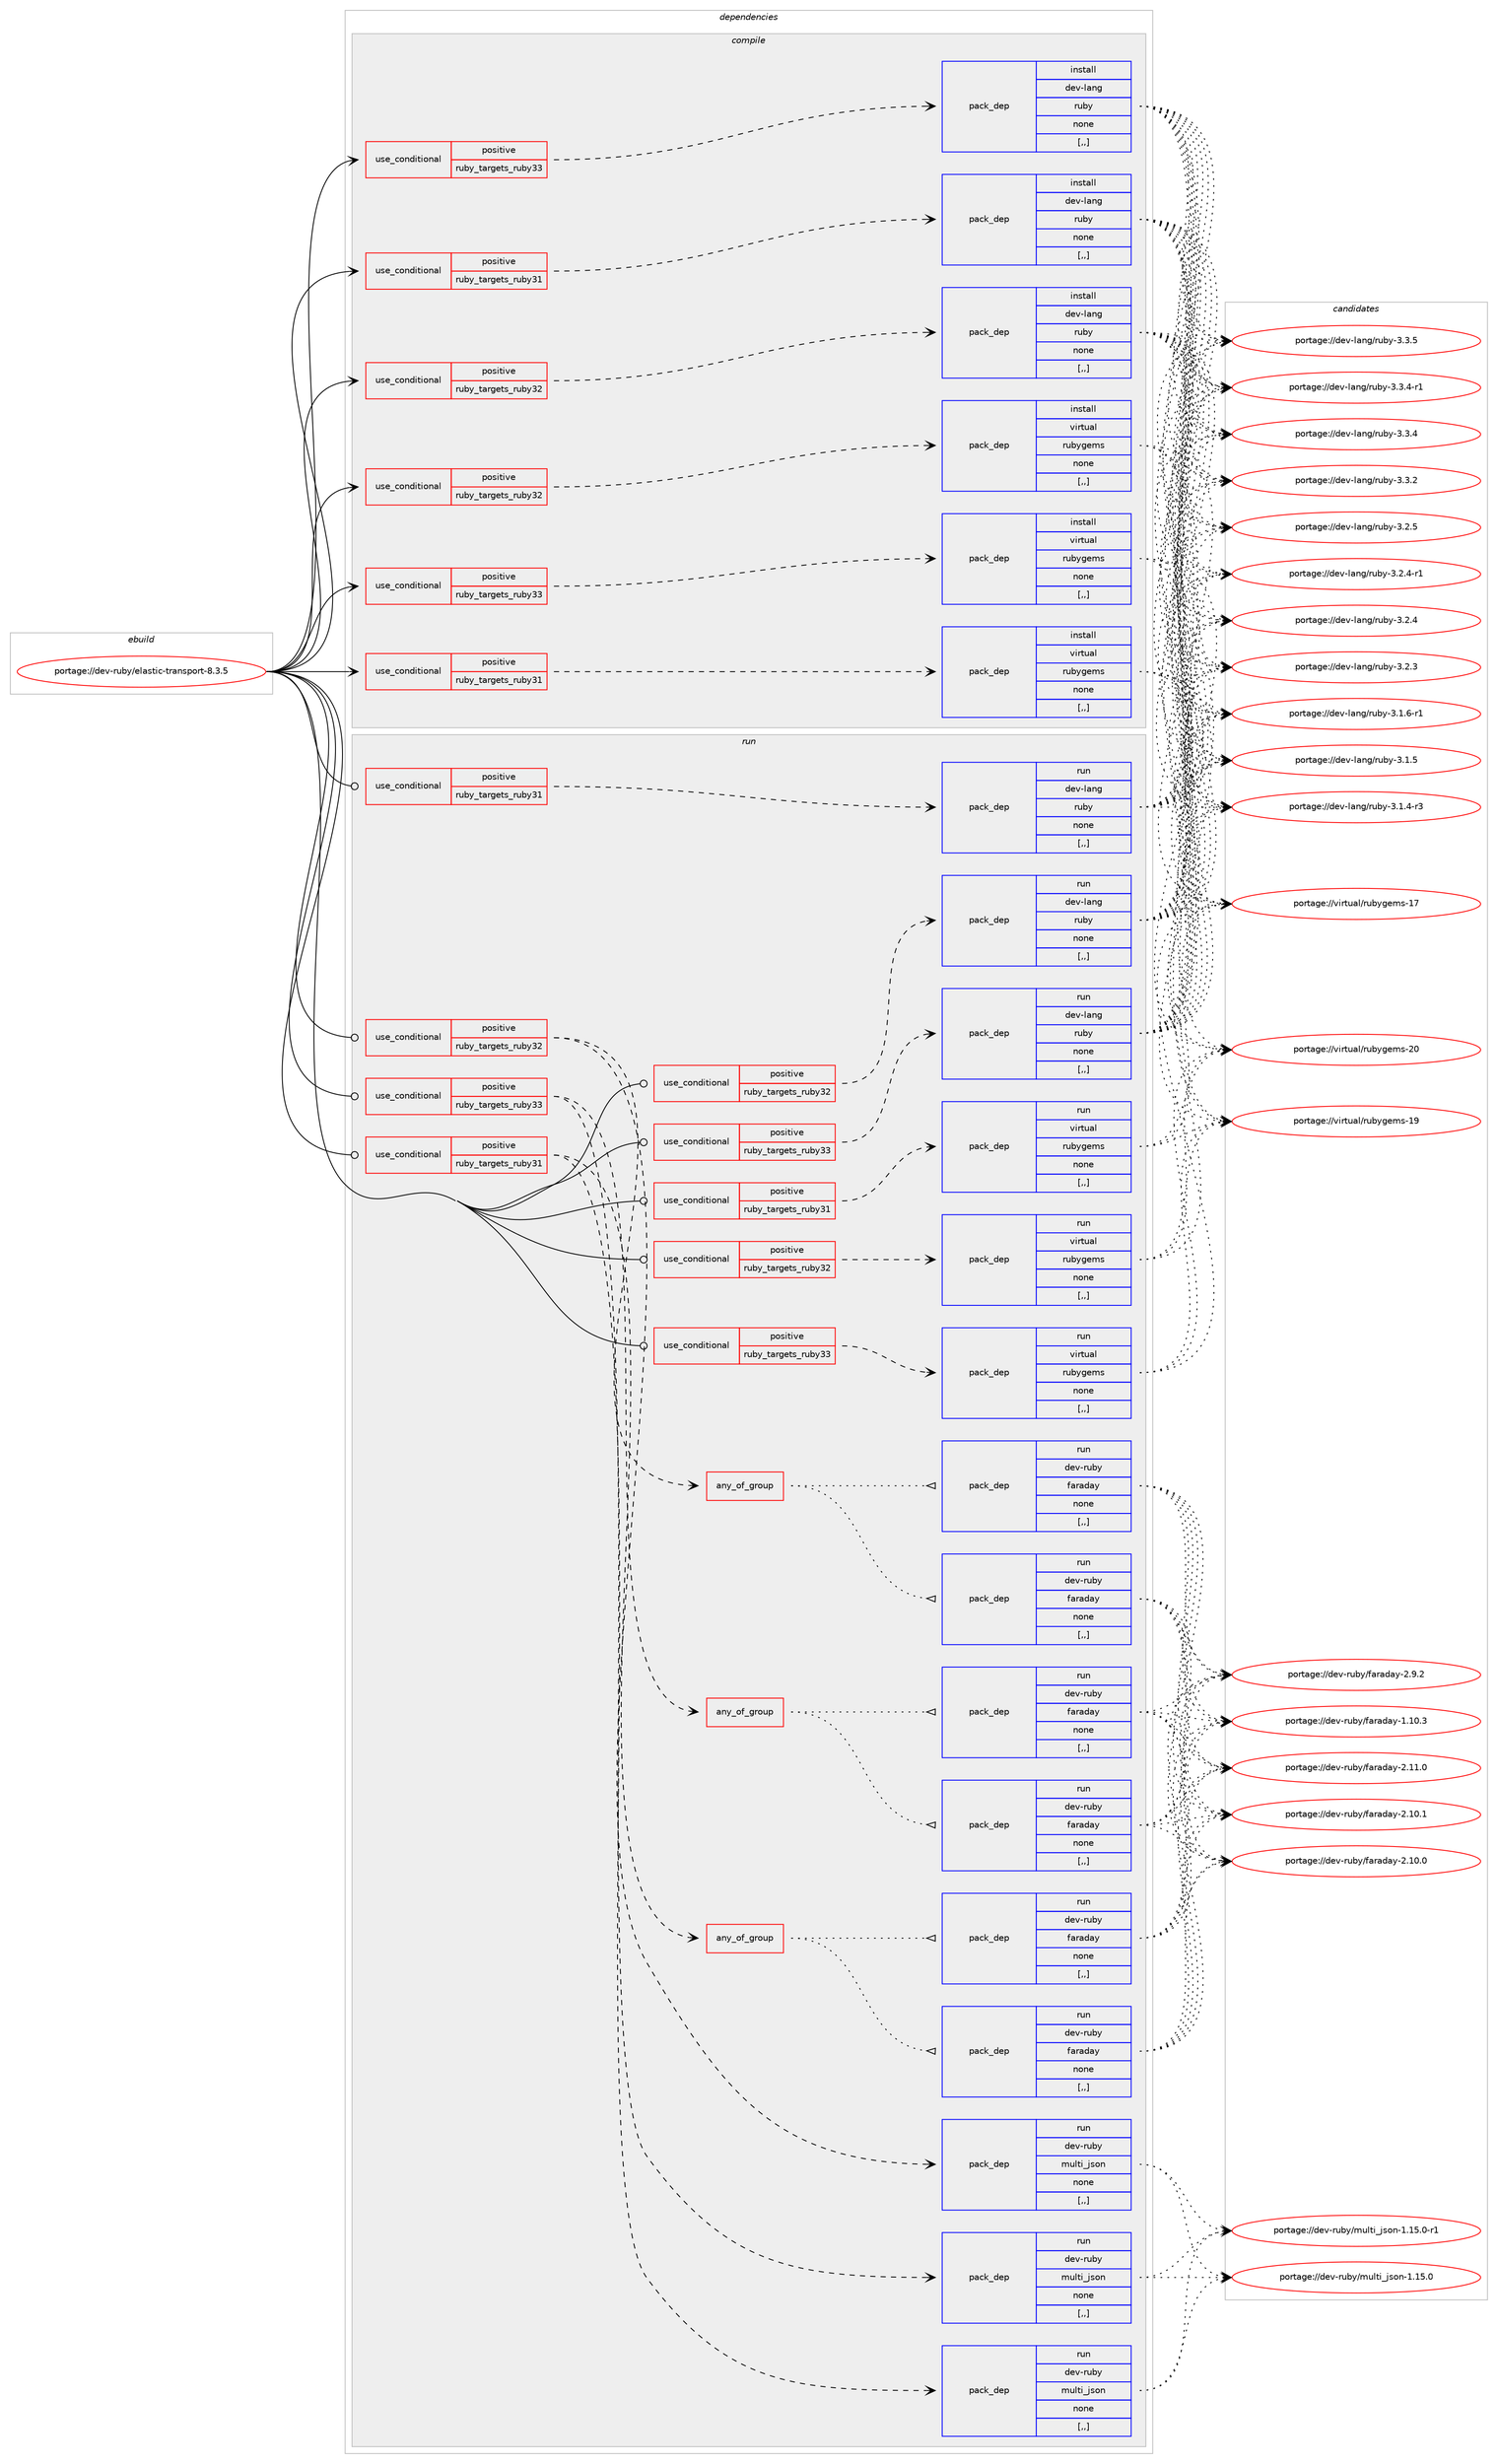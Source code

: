 digraph prolog {

# *************
# Graph options
# *************

newrank=true;
concentrate=true;
compound=true;
graph [rankdir=LR,fontname=Helvetica,fontsize=10,ranksep=1.5];#, ranksep=2.5, nodesep=0.2];
edge  [arrowhead=vee];
node  [fontname=Helvetica,fontsize=10];

# **********
# The ebuild
# **********

subgraph cluster_leftcol {
color=gray;
label=<<i>ebuild</i>>;
id [label="portage://dev-ruby/elastic-transport-8.3.5", color=red, width=4, href="../dev-ruby/elastic-transport-8.3.5.svg"];
}

# ****************
# The dependencies
# ****************

subgraph cluster_midcol {
color=gray;
label=<<i>dependencies</i>>;
subgraph cluster_compile {
fillcolor="#eeeeee";
style=filled;
label=<<i>compile</i>>;
subgraph cond177766 {
dependency677704 [label=<<TABLE BORDER="0" CELLBORDER="1" CELLSPACING="0" CELLPADDING="4"><TR><TD ROWSPAN="3" CELLPADDING="10">use_conditional</TD></TR><TR><TD>positive</TD></TR><TR><TD>ruby_targets_ruby31</TD></TR></TABLE>>, shape=none, color=red];
subgraph pack495047 {
dependency677705 [label=<<TABLE BORDER="0" CELLBORDER="1" CELLSPACING="0" CELLPADDING="4" WIDTH="220"><TR><TD ROWSPAN="6" CELLPADDING="30">pack_dep</TD></TR><TR><TD WIDTH="110">install</TD></TR><TR><TD>dev-lang</TD></TR><TR><TD>ruby</TD></TR><TR><TD>none</TD></TR><TR><TD>[,,]</TD></TR></TABLE>>, shape=none, color=blue];
}
dependency677704:e -> dependency677705:w [weight=20,style="dashed",arrowhead="vee"];
}
id:e -> dependency677704:w [weight=20,style="solid",arrowhead="vee"];
subgraph cond177767 {
dependency677706 [label=<<TABLE BORDER="0" CELLBORDER="1" CELLSPACING="0" CELLPADDING="4"><TR><TD ROWSPAN="3" CELLPADDING="10">use_conditional</TD></TR><TR><TD>positive</TD></TR><TR><TD>ruby_targets_ruby31</TD></TR></TABLE>>, shape=none, color=red];
subgraph pack495048 {
dependency677707 [label=<<TABLE BORDER="0" CELLBORDER="1" CELLSPACING="0" CELLPADDING="4" WIDTH="220"><TR><TD ROWSPAN="6" CELLPADDING="30">pack_dep</TD></TR><TR><TD WIDTH="110">install</TD></TR><TR><TD>virtual</TD></TR><TR><TD>rubygems</TD></TR><TR><TD>none</TD></TR><TR><TD>[,,]</TD></TR></TABLE>>, shape=none, color=blue];
}
dependency677706:e -> dependency677707:w [weight=20,style="dashed",arrowhead="vee"];
}
id:e -> dependency677706:w [weight=20,style="solid",arrowhead="vee"];
subgraph cond177768 {
dependency677708 [label=<<TABLE BORDER="0" CELLBORDER="1" CELLSPACING="0" CELLPADDING="4"><TR><TD ROWSPAN="3" CELLPADDING="10">use_conditional</TD></TR><TR><TD>positive</TD></TR><TR><TD>ruby_targets_ruby32</TD></TR></TABLE>>, shape=none, color=red];
subgraph pack495049 {
dependency677709 [label=<<TABLE BORDER="0" CELLBORDER="1" CELLSPACING="0" CELLPADDING="4" WIDTH="220"><TR><TD ROWSPAN="6" CELLPADDING="30">pack_dep</TD></TR><TR><TD WIDTH="110">install</TD></TR><TR><TD>dev-lang</TD></TR><TR><TD>ruby</TD></TR><TR><TD>none</TD></TR><TR><TD>[,,]</TD></TR></TABLE>>, shape=none, color=blue];
}
dependency677708:e -> dependency677709:w [weight=20,style="dashed",arrowhead="vee"];
}
id:e -> dependency677708:w [weight=20,style="solid",arrowhead="vee"];
subgraph cond177769 {
dependency677710 [label=<<TABLE BORDER="0" CELLBORDER="1" CELLSPACING="0" CELLPADDING="4"><TR><TD ROWSPAN="3" CELLPADDING="10">use_conditional</TD></TR><TR><TD>positive</TD></TR><TR><TD>ruby_targets_ruby32</TD></TR></TABLE>>, shape=none, color=red];
subgraph pack495050 {
dependency677711 [label=<<TABLE BORDER="0" CELLBORDER="1" CELLSPACING="0" CELLPADDING="4" WIDTH="220"><TR><TD ROWSPAN="6" CELLPADDING="30">pack_dep</TD></TR><TR><TD WIDTH="110">install</TD></TR><TR><TD>virtual</TD></TR><TR><TD>rubygems</TD></TR><TR><TD>none</TD></TR><TR><TD>[,,]</TD></TR></TABLE>>, shape=none, color=blue];
}
dependency677710:e -> dependency677711:w [weight=20,style="dashed",arrowhead="vee"];
}
id:e -> dependency677710:w [weight=20,style="solid",arrowhead="vee"];
subgraph cond177770 {
dependency677712 [label=<<TABLE BORDER="0" CELLBORDER="1" CELLSPACING="0" CELLPADDING="4"><TR><TD ROWSPAN="3" CELLPADDING="10">use_conditional</TD></TR><TR><TD>positive</TD></TR><TR><TD>ruby_targets_ruby33</TD></TR></TABLE>>, shape=none, color=red];
subgraph pack495051 {
dependency677713 [label=<<TABLE BORDER="0" CELLBORDER="1" CELLSPACING="0" CELLPADDING="4" WIDTH="220"><TR><TD ROWSPAN="6" CELLPADDING="30">pack_dep</TD></TR><TR><TD WIDTH="110">install</TD></TR><TR><TD>dev-lang</TD></TR><TR><TD>ruby</TD></TR><TR><TD>none</TD></TR><TR><TD>[,,]</TD></TR></TABLE>>, shape=none, color=blue];
}
dependency677712:e -> dependency677713:w [weight=20,style="dashed",arrowhead="vee"];
}
id:e -> dependency677712:w [weight=20,style="solid",arrowhead="vee"];
subgraph cond177771 {
dependency677714 [label=<<TABLE BORDER="0" CELLBORDER="1" CELLSPACING="0" CELLPADDING="4"><TR><TD ROWSPAN="3" CELLPADDING="10">use_conditional</TD></TR><TR><TD>positive</TD></TR><TR><TD>ruby_targets_ruby33</TD></TR></TABLE>>, shape=none, color=red];
subgraph pack495052 {
dependency677715 [label=<<TABLE BORDER="0" CELLBORDER="1" CELLSPACING="0" CELLPADDING="4" WIDTH="220"><TR><TD ROWSPAN="6" CELLPADDING="30">pack_dep</TD></TR><TR><TD WIDTH="110">install</TD></TR><TR><TD>virtual</TD></TR><TR><TD>rubygems</TD></TR><TR><TD>none</TD></TR><TR><TD>[,,]</TD></TR></TABLE>>, shape=none, color=blue];
}
dependency677714:e -> dependency677715:w [weight=20,style="dashed",arrowhead="vee"];
}
id:e -> dependency677714:w [weight=20,style="solid",arrowhead="vee"];
}
subgraph cluster_compileandrun {
fillcolor="#eeeeee";
style=filled;
label=<<i>compile and run</i>>;
}
subgraph cluster_run {
fillcolor="#eeeeee";
style=filled;
label=<<i>run</i>>;
subgraph cond177772 {
dependency677716 [label=<<TABLE BORDER="0" CELLBORDER="1" CELLSPACING="0" CELLPADDING="4"><TR><TD ROWSPAN="3" CELLPADDING="10">use_conditional</TD></TR><TR><TD>positive</TD></TR><TR><TD>ruby_targets_ruby31</TD></TR></TABLE>>, shape=none, color=red];
subgraph any4510 {
dependency677717 [label=<<TABLE BORDER="0" CELLBORDER="1" CELLSPACING="0" CELLPADDING="4"><TR><TD CELLPADDING="10">any_of_group</TD></TR></TABLE>>, shape=none, color=red];subgraph pack495053 {
dependency677718 [label=<<TABLE BORDER="0" CELLBORDER="1" CELLSPACING="0" CELLPADDING="4" WIDTH="220"><TR><TD ROWSPAN="6" CELLPADDING="30">pack_dep</TD></TR><TR><TD WIDTH="110">run</TD></TR><TR><TD>dev-ruby</TD></TR><TR><TD>faraday</TD></TR><TR><TD>none</TD></TR><TR><TD>[,,]</TD></TR></TABLE>>, shape=none, color=blue];
}
dependency677717:e -> dependency677718:w [weight=20,style="dotted",arrowhead="oinv"];
subgraph pack495054 {
dependency677719 [label=<<TABLE BORDER="0" CELLBORDER="1" CELLSPACING="0" CELLPADDING="4" WIDTH="220"><TR><TD ROWSPAN="6" CELLPADDING="30">pack_dep</TD></TR><TR><TD WIDTH="110">run</TD></TR><TR><TD>dev-ruby</TD></TR><TR><TD>faraday</TD></TR><TR><TD>none</TD></TR><TR><TD>[,,]</TD></TR></TABLE>>, shape=none, color=blue];
}
dependency677717:e -> dependency677719:w [weight=20,style="dotted",arrowhead="oinv"];
}
dependency677716:e -> dependency677717:w [weight=20,style="dashed",arrowhead="vee"];
subgraph pack495055 {
dependency677720 [label=<<TABLE BORDER="0" CELLBORDER="1" CELLSPACING="0" CELLPADDING="4" WIDTH="220"><TR><TD ROWSPAN="6" CELLPADDING="30">pack_dep</TD></TR><TR><TD WIDTH="110">run</TD></TR><TR><TD>dev-ruby</TD></TR><TR><TD>multi_json</TD></TR><TR><TD>none</TD></TR><TR><TD>[,,]</TD></TR></TABLE>>, shape=none, color=blue];
}
dependency677716:e -> dependency677720:w [weight=20,style="dashed",arrowhead="vee"];
}
id:e -> dependency677716:w [weight=20,style="solid",arrowhead="odot"];
subgraph cond177773 {
dependency677721 [label=<<TABLE BORDER="0" CELLBORDER="1" CELLSPACING="0" CELLPADDING="4"><TR><TD ROWSPAN="3" CELLPADDING="10">use_conditional</TD></TR><TR><TD>positive</TD></TR><TR><TD>ruby_targets_ruby31</TD></TR></TABLE>>, shape=none, color=red];
subgraph pack495056 {
dependency677722 [label=<<TABLE BORDER="0" CELLBORDER="1" CELLSPACING="0" CELLPADDING="4" WIDTH="220"><TR><TD ROWSPAN="6" CELLPADDING="30">pack_dep</TD></TR><TR><TD WIDTH="110">run</TD></TR><TR><TD>dev-lang</TD></TR><TR><TD>ruby</TD></TR><TR><TD>none</TD></TR><TR><TD>[,,]</TD></TR></TABLE>>, shape=none, color=blue];
}
dependency677721:e -> dependency677722:w [weight=20,style="dashed",arrowhead="vee"];
}
id:e -> dependency677721:w [weight=20,style="solid",arrowhead="odot"];
subgraph cond177774 {
dependency677723 [label=<<TABLE BORDER="0" CELLBORDER="1" CELLSPACING="0" CELLPADDING="4"><TR><TD ROWSPAN="3" CELLPADDING="10">use_conditional</TD></TR><TR><TD>positive</TD></TR><TR><TD>ruby_targets_ruby31</TD></TR></TABLE>>, shape=none, color=red];
subgraph pack495057 {
dependency677724 [label=<<TABLE BORDER="0" CELLBORDER="1" CELLSPACING="0" CELLPADDING="4" WIDTH="220"><TR><TD ROWSPAN="6" CELLPADDING="30">pack_dep</TD></TR><TR><TD WIDTH="110">run</TD></TR><TR><TD>virtual</TD></TR><TR><TD>rubygems</TD></TR><TR><TD>none</TD></TR><TR><TD>[,,]</TD></TR></TABLE>>, shape=none, color=blue];
}
dependency677723:e -> dependency677724:w [weight=20,style="dashed",arrowhead="vee"];
}
id:e -> dependency677723:w [weight=20,style="solid",arrowhead="odot"];
subgraph cond177775 {
dependency677725 [label=<<TABLE BORDER="0" CELLBORDER="1" CELLSPACING="0" CELLPADDING="4"><TR><TD ROWSPAN="3" CELLPADDING="10">use_conditional</TD></TR><TR><TD>positive</TD></TR><TR><TD>ruby_targets_ruby32</TD></TR></TABLE>>, shape=none, color=red];
subgraph any4511 {
dependency677726 [label=<<TABLE BORDER="0" CELLBORDER="1" CELLSPACING="0" CELLPADDING="4"><TR><TD CELLPADDING="10">any_of_group</TD></TR></TABLE>>, shape=none, color=red];subgraph pack495058 {
dependency677727 [label=<<TABLE BORDER="0" CELLBORDER="1" CELLSPACING="0" CELLPADDING="4" WIDTH="220"><TR><TD ROWSPAN="6" CELLPADDING="30">pack_dep</TD></TR><TR><TD WIDTH="110">run</TD></TR><TR><TD>dev-ruby</TD></TR><TR><TD>faraday</TD></TR><TR><TD>none</TD></TR><TR><TD>[,,]</TD></TR></TABLE>>, shape=none, color=blue];
}
dependency677726:e -> dependency677727:w [weight=20,style="dotted",arrowhead="oinv"];
subgraph pack495059 {
dependency677728 [label=<<TABLE BORDER="0" CELLBORDER="1" CELLSPACING="0" CELLPADDING="4" WIDTH="220"><TR><TD ROWSPAN="6" CELLPADDING="30">pack_dep</TD></TR><TR><TD WIDTH="110">run</TD></TR><TR><TD>dev-ruby</TD></TR><TR><TD>faraday</TD></TR><TR><TD>none</TD></TR><TR><TD>[,,]</TD></TR></TABLE>>, shape=none, color=blue];
}
dependency677726:e -> dependency677728:w [weight=20,style="dotted",arrowhead="oinv"];
}
dependency677725:e -> dependency677726:w [weight=20,style="dashed",arrowhead="vee"];
subgraph pack495060 {
dependency677729 [label=<<TABLE BORDER="0" CELLBORDER="1" CELLSPACING="0" CELLPADDING="4" WIDTH="220"><TR><TD ROWSPAN="6" CELLPADDING="30">pack_dep</TD></TR><TR><TD WIDTH="110">run</TD></TR><TR><TD>dev-ruby</TD></TR><TR><TD>multi_json</TD></TR><TR><TD>none</TD></TR><TR><TD>[,,]</TD></TR></TABLE>>, shape=none, color=blue];
}
dependency677725:e -> dependency677729:w [weight=20,style="dashed",arrowhead="vee"];
}
id:e -> dependency677725:w [weight=20,style="solid",arrowhead="odot"];
subgraph cond177776 {
dependency677730 [label=<<TABLE BORDER="0" CELLBORDER="1" CELLSPACING="0" CELLPADDING="4"><TR><TD ROWSPAN="3" CELLPADDING="10">use_conditional</TD></TR><TR><TD>positive</TD></TR><TR><TD>ruby_targets_ruby32</TD></TR></TABLE>>, shape=none, color=red];
subgraph pack495061 {
dependency677731 [label=<<TABLE BORDER="0" CELLBORDER="1" CELLSPACING="0" CELLPADDING="4" WIDTH="220"><TR><TD ROWSPAN="6" CELLPADDING="30">pack_dep</TD></TR><TR><TD WIDTH="110">run</TD></TR><TR><TD>dev-lang</TD></TR><TR><TD>ruby</TD></TR><TR><TD>none</TD></TR><TR><TD>[,,]</TD></TR></TABLE>>, shape=none, color=blue];
}
dependency677730:e -> dependency677731:w [weight=20,style="dashed",arrowhead="vee"];
}
id:e -> dependency677730:w [weight=20,style="solid",arrowhead="odot"];
subgraph cond177777 {
dependency677732 [label=<<TABLE BORDER="0" CELLBORDER="1" CELLSPACING="0" CELLPADDING="4"><TR><TD ROWSPAN="3" CELLPADDING="10">use_conditional</TD></TR><TR><TD>positive</TD></TR><TR><TD>ruby_targets_ruby32</TD></TR></TABLE>>, shape=none, color=red];
subgraph pack495062 {
dependency677733 [label=<<TABLE BORDER="0" CELLBORDER="1" CELLSPACING="0" CELLPADDING="4" WIDTH="220"><TR><TD ROWSPAN="6" CELLPADDING="30">pack_dep</TD></TR><TR><TD WIDTH="110">run</TD></TR><TR><TD>virtual</TD></TR><TR><TD>rubygems</TD></TR><TR><TD>none</TD></TR><TR><TD>[,,]</TD></TR></TABLE>>, shape=none, color=blue];
}
dependency677732:e -> dependency677733:w [weight=20,style="dashed",arrowhead="vee"];
}
id:e -> dependency677732:w [weight=20,style="solid",arrowhead="odot"];
subgraph cond177778 {
dependency677734 [label=<<TABLE BORDER="0" CELLBORDER="1" CELLSPACING="0" CELLPADDING="4"><TR><TD ROWSPAN="3" CELLPADDING="10">use_conditional</TD></TR><TR><TD>positive</TD></TR><TR><TD>ruby_targets_ruby33</TD></TR></TABLE>>, shape=none, color=red];
subgraph any4512 {
dependency677735 [label=<<TABLE BORDER="0" CELLBORDER="1" CELLSPACING="0" CELLPADDING="4"><TR><TD CELLPADDING="10">any_of_group</TD></TR></TABLE>>, shape=none, color=red];subgraph pack495063 {
dependency677736 [label=<<TABLE BORDER="0" CELLBORDER="1" CELLSPACING="0" CELLPADDING="4" WIDTH="220"><TR><TD ROWSPAN="6" CELLPADDING="30">pack_dep</TD></TR><TR><TD WIDTH="110">run</TD></TR><TR><TD>dev-ruby</TD></TR><TR><TD>faraday</TD></TR><TR><TD>none</TD></TR><TR><TD>[,,]</TD></TR></TABLE>>, shape=none, color=blue];
}
dependency677735:e -> dependency677736:w [weight=20,style="dotted",arrowhead="oinv"];
subgraph pack495064 {
dependency677737 [label=<<TABLE BORDER="0" CELLBORDER="1" CELLSPACING="0" CELLPADDING="4" WIDTH="220"><TR><TD ROWSPAN="6" CELLPADDING="30">pack_dep</TD></TR><TR><TD WIDTH="110">run</TD></TR><TR><TD>dev-ruby</TD></TR><TR><TD>faraday</TD></TR><TR><TD>none</TD></TR><TR><TD>[,,]</TD></TR></TABLE>>, shape=none, color=blue];
}
dependency677735:e -> dependency677737:w [weight=20,style="dotted",arrowhead="oinv"];
}
dependency677734:e -> dependency677735:w [weight=20,style="dashed",arrowhead="vee"];
subgraph pack495065 {
dependency677738 [label=<<TABLE BORDER="0" CELLBORDER="1" CELLSPACING="0" CELLPADDING="4" WIDTH="220"><TR><TD ROWSPAN="6" CELLPADDING="30">pack_dep</TD></TR><TR><TD WIDTH="110">run</TD></TR><TR><TD>dev-ruby</TD></TR><TR><TD>multi_json</TD></TR><TR><TD>none</TD></TR><TR><TD>[,,]</TD></TR></TABLE>>, shape=none, color=blue];
}
dependency677734:e -> dependency677738:w [weight=20,style="dashed",arrowhead="vee"];
}
id:e -> dependency677734:w [weight=20,style="solid",arrowhead="odot"];
subgraph cond177779 {
dependency677739 [label=<<TABLE BORDER="0" CELLBORDER="1" CELLSPACING="0" CELLPADDING="4"><TR><TD ROWSPAN="3" CELLPADDING="10">use_conditional</TD></TR><TR><TD>positive</TD></TR><TR><TD>ruby_targets_ruby33</TD></TR></TABLE>>, shape=none, color=red];
subgraph pack495066 {
dependency677740 [label=<<TABLE BORDER="0" CELLBORDER="1" CELLSPACING="0" CELLPADDING="4" WIDTH="220"><TR><TD ROWSPAN="6" CELLPADDING="30">pack_dep</TD></TR><TR><TD WIDTH="110">run</TD></TR><TR><TD>dev-lang</TD></TR><TR><TD>ruby</TD></TR><TR><TD>none</TD></TR><TR><TD>[,,]</TD></TR></TABLE>>, shape=none, color=blue];
}
dependency677739:e -> dependency677740:w [weight=20,style="dashed",arrowhead="vee"];
}
id:e -> dependency677739:w [weight=20,style="solid",arrowhead="odot"];
subgraph cond177780 {
dependency677741 [label=<<TABLE BORDER="0" CELLBORDER="1" CELLSPACING="0" CELLPADDING="4"><TR><TD ROWSPAN="3" CELLPADDING="10">use_conditional</TD></TR><TR><TD>positive</TD></TR><TR><TD>ruby_targets_ruby33</TD></TR></TABLE>>, shape=none, color=red];
subgraph pack495067 {
dependency677742 [label=<<TABLE BORDER="0" CELLBORDER="1" CELLSPACING="0" CELLPADDING="4" WIDTH="220"><TR><TD ROWSPAN="6" CELLPADDING="30">pack_dep</TD></TR><TR><TD WIDTH="110">run</TD></TR><TR><TD>virtual</TD></TR><TR><TD>rubygems</TD></TR><TR><TD>none</TD></TR><TR><TD>[,,]</TD></TR></TABLE>>, shape=none, color=blue];
}
dependency677741:e -> dependency677742:w [weight=20,style="dashed",arrowhead="vee"];
}
id:e -> dependency677741:w [weight=20,style="solid",arrowhead="odot"];
}
}

# **************
# The candidates
# **************

subgraph cluster_choices {
rank=same;
color=gray;
label=<<i>candidates</i>>;

subgraph choice495047 {
color=black;
nodesep=1;
choice10010111845108971101034711411798121455146514653 [label="portage://dev-lang/ruby-3.3.5", color=red, width=4,href="../dev-lang/ruby-3.3.5.svg"];
choice100101118451089711010347114117981214551465146524511449 [label="portage://dev-lang/ruby-3.3.4-r1", color=red, width=4,href="../dev-lang/ruby-3.3.4-r1.svg"];
choice10010111845108971101034711411798121455146514652 [label="portage://dev-lang/ruby-3.3.4", color=red, width=4,href="../dev-lang/ruby-3.3.4.svg"];
choice10010111845108971101034711411798121455146514650 [label="portage://dev-lang/ruby-3.3.2", color=red, width=4,href="../dev-lang/ruby-3.3.2.svg"];
choice10010111845108971101034711411798121455146504653 [label="portage://dev-lang/ruby-3.2.5", color=red, width=4,href="../dev-lang/ruby-3.2.5.svg"];
choice100101118451089711010347114117981214551465046524511449 [label="portage://dev-lang/ruby-3.2.4-r1", color=red, width=4,href="../dev-lang/ruby-3.2.4-r1.svg"];
choice10010111845108971101034711411798121455146504652 [label="portage://dev-lang/ruby-3.2.4", color=red, width=4,href="../dev-lang/ruby-3.2.4.svg"];
choice10010111845108971101034711411798121455146504651 [label="portage://dev-lang/ruby-3.2.3", color=red, width=4,href="../dev-lang/ruby-3.2.3.svg"];
choice100101118451089711010347114117981214551464946544511449 [label="portage://dev-lang/ruby-3.1.6-r1", color=red, width=4,href="../dev-lang/ruby-3.1.6-r1.svg"];
choice10010111845108971101034711411798121455146494653 [label="portage://dev-lang/ruby-3.1.5", color=red, width=4,href="../dev-lang/ruby-3.1.5.svg"];
choice100101118451089711010347114117981214551464946524511451 [label="portage://dev-lang/ruby-3.1.4-r3", color=red, width=4,href="../dev-lang/ruby-3.1.4-r3.svg"];
dependency677705:e -> choice10010111845108971101034711411798121455146514653:w [style=dotted,weight="100"];
dependency677705:e -> choice100101118451089711010347114117981214551465146524511449:w [style=dotted,weight="100"];
dependency677705:e -> choice10010111845108971101034711411798121455146514652:w [style=dotted,weight="100"];
dependency677705:e -> choice10010111845108971101034711411798121455146514650:w [style=dotted,weight="100"];
dependency677705:e -> choice10010111845108971101034711411798121455146504653:w [style=dotted,weight="100"];
dependency677705:e -> choice100101118451089711010347114117981214551465046524511449:w [style=dotted,weight="100"];
dependency677705:e -> choice10010111845108971101034711411798121455146504652:w [style=dotted,weight="100"];
dependency677705:e -> choice10010111845108971101034711411798121455146504651:w [style=dotted,weight="100"];
dependency677705:e -> choice100101118451089711010347114117981214551464946544511449:w [style=dotted,weight="100"];
dependency677705:e -> choice10010111845108971101034711411798121455146494653:w [style=dotted,weight="100"];
dependency677705:e -> choice100101118451089711010347114117981214551464946524511451:w [style=dotted,weight="100"];
}
subgraph choice495048 {
color=black;
nodesep=1;
choice118105114116117971084711411798121103101109115455048 [label="portage://virtual/rubygems-20", color=red, width=4,href="../virtual/rubygems-20.svg"];
choice118105114116117971084711411798121103101109115454957 [label="portage://virtual/rubygems-19", color=red, width=4,href="../virtual/rubygems-19.svg"];
choice118105114116117971084711411798121103101109115454955 [label="portage://virtual/rubygems-17", color=red, width=4,href="../virtual/rubygems-17.svg"];
dependency677707:e -> choice118105114116117971084711411798121103101109115455048:w [style=dotted,weight="100"];
dependency677707:e -> choice118105114116117971084711411798121103101109115454957:w [style=dotted,weight="100"];
dependency677707:e -> choice118105114116117971084711411798121103101109115454955:w [style=dotted,weight="100"];
}
subgraph choice495049 {
color=black;
nodesep=1;
choice10010111845108971101034711411798121455146514653 [label="portage://dev-lang/ruby-3.3.5", color=red, width=4,href="../dev-lang/ruby-3.3.5.svg"];
choice100101118451089711010347114117981214551465146524511449 [label="portage://dev-lang/ruby-3.3.4-r1", color=red, width=4,href="../dev-lang/ruby-3.3.4-r1.svg"];
choice10010111845108971101034711411798121455146514652 [label="portage://dev-lang/ruby-3.3.4", color=red, width=4,href="../dev-lang/ruby-3.3.4.svg"];
choice10010111845108971101034711411798121455146514650 [label="portage://dev-lang/ruby-3.3.2", color=red, width=4,href="../dev-lang/ruby-3.3.2.svg"];
choice10010111845108971101034711411798121455146504653 [label="portage://dev-lang/ruby-3.2.5", color=red, width=4,href="../dev-lang/ruby-3.2.5.svg"];
choice100101118451089711010347114117981214551465046524511449 [label="portage://dev-lang/ruby-3.2.4-r1", color=red, width=4,href="../dev-lang/ruby-3.2.4-r1.svg"];
choice10010111845108971101034711411798121455146504652 [label="portage://dev-lang/ruby-3.2.4", color=red, width=4,href="../dev-lang/ruby-3.2.4.svg"];
choice10010111845108971101034711411798121455146504651 [label="portage://dev-lang/ruby-3.2.3", color=red, width=4,href="../dev-lang/ruby-3.2.3.svg"];
choice100101118451089711010347114117981214551464946544511449 [label="portage://dev-lang/ruby-3.1.6-r1", color=red, width=4,href="../dev-lang/ruby-3.1.6-r1.svg"];
choice10010111845108971101034711411798121455146494653 [label="portage://dev-lang/ruby-3.1.5", color=red, width=4,href="../dev-lang/ruby-3.1.5.svg"];
choice100101118451089711010347114117981214551464946524511451 [label="portage://dev-lang/ruby-3.1.4-r3", color=red, width=4,href="../dev-lang/ruby-3.1.4-r3.svg"];
dependency677709:e -> choice10010111845108971101034711411798121455146514653:w [style=dotted,weight="100"];
dependency677709:e -> choice100101118451089711010347114117981214551465146524511449:w [style=dotted,weight="100"];
dependency677709:e -> choice10010111845108971101034711411798121455146514652:w [style=dotted,weight="100"];
dependency677709:e -> choice10010111845108971101034711411798121455146514650:w [style=dotted,weight="100"];
dependency677709:e -> choice10010111845108971101034711411798121455146504653:w [style=dotted,weight="100"];
dependency677709:e -> choice100101118451089711010347114117981214551465046524511449:w [style=dotted,weight="100"];
dependency677709:e -> choice10010111845108971101034711411798121455146504652:w [style=dotted,weight="100"];
dependency677709:e -> choice10010111845108971101034711411798121455146504651:w [style=dotted,weight="100"];
dependency677709:e -> choice100101118451089711010347114117981214551464946544511449:w [style=dotted,weight="100"];
dependency677709:e -> choice10010111845108971101034711411798121455146494653:w [style=dotted,weight="100"];
dependency677709:e -> choice100101118451089711010347114117981214551464946524511451:w [style=dotted,weight="100"];
}
subgraph choice495050 {
color=black;
nodesep=1;
choice118105114116117971084711411798121103101109115455048 [label="portage://virtual/rubygems-20", color=red, width=4,href="../virtual/rubygems-20.svg"];
choice118105114116117971084711411798121103101109115454957 [label="portage://virtual/rubygems-19", color=red, width=4,href="../virtual/rubygems-19.svg"];
choice118105114116117971084711411798121103101109115454955 [label="portage://virtual/rubygems-17", color=red, width=4,href="../virtual/rubygems-17.svg"];
dependency677711:e -> choice118105114116117971084711411798121103101109115455048:w [style=dotted,weight="100"];
dependency677711:e -> choice118105114116117971084711411798121103101109115454957:w [style=dotted,weight="100"];
dependency677711:e -> choice118105114116117971084711411798121103101109115454955:w [style=dotted,weight="100"];
}
subgraph choice495051 {
color=black;
nodesep=1;
choice10010111845108971101034711411798121455146514653 [label="portage://dev-lang/ruby-3.3.5", color=red, width=4,href="../dev-lang/ruby-3.3.5.svg"];
choice100101118451089711010347114117981214551465146524511449 [label="portage://dev-lang/ruby-3.3.4-r1", color=red, width=4,href="../dev-lang/ruby-3.3.4-r1.svg"];
choice10010111845108971101034711411798121455146514652 [label="portage://dev-lang/ruby-3.3.4", color=red, width=4,href="../dev-lang/ruby-3.3.4.svg"];
choice10010111845108971101034711411798121455146514650 [label="portage://dev-lang/ruby-3.3.2", color=red, width=4,href="../dev-lang/ruby-3.3.2.svg"];
choice10010111845108971101034711411798121455146504653 [label="portage://dev-lang/ruby-3.2.5", color=red, width=4,href="../dev-lang/ruby-3.2.5.svg"];
choice100101118451089711010347114117981214551465046524511449 [label="portage://dev-lang/ruby-3.2.4-r1", color=red, width=4,href="../dev-lang/ruby-3.2.4-r1.svg"];
choice10010111845108971101034711411798121455146504652 [label="portage://dev-lang/ruby-3.2.4", color=red, width=4,href="../dev-lang/ruby-3.2.4.svg"];
choice10010111845108971101034711411798121455146504651 [label="portage://dev-lang/ruby-3.2.3", color=red, width=4,href="../dev-lang/ruby-3.2.3.svg"];
choice100101118451089711010347114117981214551464946544511449 [label="portage://dev-lang/ruby-3.1.6-r1", color=red, width=4,href="../dev-lang/ruby-3.1.6-r1.svg"];
choice10010111845108971101034711411798121455146494653 [label="portage://dev-lang/ruby-3.1.5", color=red, width=4,href="../dev-lang/ruby-3.1.5.svg"];
choice100101118451089711010347114117981214551464946524511451 [label="portage://dev-lang/ruby-3.1.4-r3", color=red, width=4,href="../dev-lang/ruby-3.1.4-r3.svg"];
dependency677713:e -> choice10010111845108971101034711411798121455146514653:w [style=dotted,weight="100"];
dependency677713:e -> choice100101118451089711010347114117981214551465146524511449:w [style=dotted,weight="100"];
dependency677713:e -> choice10010111845108971101034711411798121455146514652:w [style=dotted,weight="100"];
dependency677713:e -> choice10010111845108971101034711411798121455146514650:w [style=dotted,weight="100"];
dependency677713:e -> choice10010111845108971101034711411798121455146504653:w [style=dotted,weight="100"];
dependency677713:e -> choice100101118451089711010347114117981214551465046524511449:w [style=dotted,weight="100"];
dependency677713:e -> choice10010111845108971101034711411798121455146504652:w [style=dotted,weight="100"];
dependency677713:e -> choice10010111845108971101034711411798121455146504651:w [style=dotted,weight="100"];
dependency677713:e -> choice100101118451089711010347114117981214551464946544511449:w [style=dotted,weight="100"];
dependency677713:e -> choice10010111845108971101034711411798121455146494653:w [style=dotted,weight="100"];
dependency677713:e -> choice100101118451089711010347114117981214551464946524511451:w [style=dotted,weight="100"];
}
subgraph choice495052 {
color=black;
nodesep=1;
choice118105114116117971084711411798121103101109115455048 [label="portage://virtual/rubygems-20", color=red, width=4,href="../virtual/rubygems-20.svg"];
choice118105114116117971084711411798121103101109115454957 [label="portage://virtual/rubygems-19", color=red, width=4,href="../virtual/rubygems-19.svg"];
choice118105114116117971084711411798121103101109115454955 [label="portage://virtual/rubygems-17", color=red, width=4,href="../virtual/rubygems-17.svg"];
dependency677715:e -> choice118105114116117971084711411798121103101109115455048:w [style=dotted,weight="100"];
dependency677715:e -> choice118105114116117971084711411798121103101109115454957:w [style=dotted,weight="100"];
dependency677715:e -> choice118105114116117971084711411798121103101109115454955:w [style=dotted,weight="100"];
}
subgraph choice495053 {
color=black;
nodesep=1;
choice10010111845114117981214710297114971009712145504649494648 [label="portage://dev-ruby/faraday-2.11.0", color=red, width=4,href="../dev-ruby/faraday-2.11.0.svg"];
choice10010111845114117981214710297114971009712145504649484649 [label="portage://dev-ruby/faraday-2.10.1", color=red, width=4,href="../dev-ruby/faraday-2.10.1.svg"];
choice10010111845114117981214710297114971009712145504649484648 [label="portage://dev-ruby/faraday-2.10.0", color=red, width=4,href="../dev-ruby/faraday-2.10.0.svg"];
choice100101118451141179812147102971149710097121455046574650 [label="portage://dev-ruby/faraday-2.9.2", color=red, width=4,href="../dev-ruby/faraday-2.9.2.svg"];
choice10010111845114117981214710297114971009712145494649484651 [label="portage://dev-ruby/faraday-1.10.3", color=red, width=4,href="../dev-ruby/faraday-1.10.3.svg"];
dependency677718:e -> choice10010111845114117981214710297114971009712145504649494648:w [style=dotted,weight="100"];
dependency677718:e -> choice10010111845114117981214710297114971009712145504649484649:w [style=dotted,weight="100"];
dependency677718:e -> choice10010111845114117981214710297114971009712145504649484648:w [style=dotted,weight="100"];
dependency677718:e -> choice100101118451141179812147102971149710097121455046574650:w [style=dotted,weight="100"];
dependency677718:e -> choice10010111845114117981214710297114971009712145494649484651:w [style=dotted,weight="100"];
}
subgraph choice495054 {
color=black;
nodesep=1;
choice10010111845114117981214710297114971009712145504649494648 [label="portage://dev-ruby/faraday-2.11.0", color=red, width=4,href="../dev-ruby/faraday-2.11.0.svg"];
choice10010111845114117981214710297114971009712145504649484649 [label="portage://dev-ruby/faraday-2.10.1", color=red, width=4,href="../dev-ruby/faraday-2.10.1.svg"];
choice10010111845114117981214710297114971009712145504649484648 [label="portage://dev-ruby/faraday-2.10.0", color=red, width=4,href="../dev-ruby/faraday-2.10.0.svg"];
choice100101118451141179812147102971149710097121455046574650 [label="portage://dev-ruby/faraday-2.9.2", color=red, width=4,href="../dev-ruby/faraday-2.9.2.svg"];
choice10010111845114117981214710297114971009712145494649484651 [label="portage://dev-ruby/faraday-1.10.3", color=red, width=4,href="../dev-ruby/faraday-1.10.3.svg"];
dependency677719:e -> choice10010111845114117981214710297114971009712145504649494648:w [style=dotted,weight="100"];
dependency677719:e -> choice10010111845114117981214710297114971009712145504649484649:w [style=dotted,weight="100"];
dependency677719:e -> choice10010111845114117981214710297114971009712145504649484648:w [style=dotted,weight="100"];
dependency677719:e -> choice100101118451141179812147102971149710097121455046574650:w [style=dotted,weight="100"];
dependency677719:e -> choice10010111845114117981214710297114971009712145494649484651:w [style=dotted,weight="100"];
}
subgraph choice495055 {
color=black;
nodesep=1;
choice10010111845114117981214710911710811610595106115111110454946495346484511449 [label="portage://dev-ruby/multi_json-1.15.0-r1", color=red, width=4,href="../dev-ruby/multi_json-1.15.0-r1.svg"];
choice1001011184511411798121471091171081161059510611511111045494649534648 [label="portage://dev-ruby/multi_json-1.15.0", color=red, width=4,href="../dev-ruby/multi_json-1.15.0.svg"];
dependency677720:e -> choice10010111845114117981214710911710811610595106115111110454946495346484511449:w [style=dotted,weight="100"];
dependency677720:e -> choice1001011184511411798121471091171081161059510611511111045494649534648:w [style=dotted,weight="100"];
}
subgraph choice495056 {
color=black;
nodesep=1;
choice10010111845108971101034711411798121455146514653 [label="portage://dev-lang/ruby-3.3.5", color=red, width=4,href="../dev-lang/ruby-3.3.5.svg"];
choice100101118451089711010347114117981214551465146524511449 [label="portage://dev-lang/ruby-3.3.4-r1", color=red, width=4,href="../dev-lang/ruby-3.3.4-r1.svg"];
choice10010111845108971101034711411798121455146514652 [label="portage://dev-lang/ruby-3.3.4", color=red, width=4,href="../dev-lang/ruby-3.3.4.svg"];
choice10010111845108971101034711411798121455146514650 [label="portage://dev-lang/ruby-3.3.2", color=red, width=4,href="../dev-lang/ruby-3.3.2.svg"];
choice10010111845108971101034711411798121455146504653 [label="portage://dev-lang/ruby-3.2.5", color=red, width=4,href="../dev-lang/ruby-3.2.5.svg"];
choice100101118451089711010347114117981214551465046524511449 [label="portage://dev-lang/ruby-3.2.4-r1", color=red, width=4,href="../dev-lang/ruby-3.2.4-r1.svg"];
choice10010111845108971101034711411798121455146504652 [label="portage://dev-lang/ruby-3.2.4", color=red, width=4,href="../dev-lang/ruby-3.2.4.svg"];
choice10010111845108971101034711411798121455146504651 [label="portage://dev-lang/ruby-3.2.3", color=red, width=4,href="../dev-lang/ruby-3.2.3.svg"];
choice100101118451089711010347114117981214551464946544511449 [label="portage://dev-lang/ruby-3.1.6-r1", color=red, width=4,href="../dev-lang/ruby-3.1.6-r1.svg"];
choice10010111845108971101034711411798121455146494653 [label="portage://dev-lang/ruby-3.1.5", color=red, width=4,href="../dev-lang/ruby-3.1.5.svg"];
choice100101118451089711010347114117981214551464946524511451 [label="portage://dev-lang/ruby-3.1.4-r3", color=red, width=4,href="../dev-lang/ruby-3.1.4-r3.svg"];
dependency677722:e -> choice10010111845108971101034711411798121455146514653:w [style=dotted,weight="100"];
dependency677722:e -> choice100101118451089711010347114117981214551465146524511449:w [style=dotted,weight="100"];
dependency677722:e -> choice10010111845108971101034711411798121455146514652:w [style=dotted,weight="100"];
dependency677722:e -> choice10010111845108971101034711411798121455146514650:w [style=dotted,weight="100"];
dependency677722:e -> choice10010111845108971101034711411798121455146504653:w [style=dotted,weight="100"];
dependency677722:e -> choice100101118451089711010347114117981214551465046524511449:w [style=dotted,weight="100"];
dependency677722:e -> choice10010111845108971101034711411798121455146504652:w [style=dotted,weight="100"];
dependency677722:e -> choice10010111845108971101034711411798121455146504651:w [style=dotted,weight="100"];
dependency677722:e -> choice100101118451089711010347114117981214551464946544511449:w [style=dotted,weight="100"];
dependency677722:e -> choice10010111845108971101034711411798121455146494653:w [style=dotted,weight="100"];
dependency677722:e -> choice100101118451089711010347114117981214551464946524511451:w [style=dotted,weight="100"];
}
subgraph choice495057 {
color=black;
nodesep=1;
choice118105114116117971084711411798121103101109115455048 [label="portage://virtual/rubygems-20", color=red, width=4,href="../virtual/rubygems-20.svg"];
choice118105114116117971084711411798121103101109115454957 [label="portage://virtual/rubygems-19", color=red, width=4,href="../virtual/rubygems-19.svg"];
choice118105114116117971084711411798121103101109115454955 [label="portage://virtual/rubygems-17", color=red, width=4,href="../virtual/rubygems-17.svg"];
dependency677724:e -> choice118105114116117971084711411798121103101109115455048:w [style=dotted,weight="100"];
dependency677724:e -> choice118105114116117971084711411798121103101109115454957:w [style=dotted,weight="100"];
dependency677724:e -> choice118105114116117971084711411798121103101109115454955:w [style=dotted,weight="100"];
}
subgraph choice495058 {
color=black;
nodesep=1;
choice10010111845114117981214710297114971009712145504649494648 [label="portage://dev-ruby/faraday-2.11.0", color=red, width=4,href="../dev-ruby/faraday-2.11.0.svg"];
choice10010111845114117981214710297114971009712145504649484649 [label="portage://dev-ruby/faraday-2.10.1", color=red, width=4,href="../dev-ruby/faraday-2.10.1.svg"];
choice10010111845114117981214710297114971009712145504649484648 [label="portage://dev-ruby/faraday-2.10.0", color=red, width=4,href="../dev-ruby/faraday-2.10.0.svg"];
choice100101118451141179812147102971149710097121455046574650 [label="portage://dev-ruby/faraday-2.9.2", color=red, width=4,href="../dev-ruby/faraday-2.9.2.svg"];
choice10010111845114117981214710297114971009712145494649484651 [label="portage://dev-ruby/faraday-1.10.3", color=red, width=4,href="../dev-ruby/faraday-1.10.3.svg"];
dependency677727:e -> choice10010111845114117981214710297114971009712145504649494648:w [style=dotted,weight="100"];
dependency677727:e -> choice10010111845114117981214710297114971009712145504649484649:w [style=dotted,weight="100"];
dependency677727:e -> choice10010111845114117981214710297114971009712145504649484648:w [style=dotted,weight="100"];
dependency677727:e -> choice100101118451141179812147102971149710097121455046574650:w [style=dotted,weight="100"];
dependency677727:e -> choice10010111845114117981214710297114971009712145494649484651:w [style=dotted,weight="100"];
}
subgraph choice495059 {
color=black;
nodesep=1;
choice10010111845114117981214710297114971009712145504649494648 [label="portage://dev-ruby/faraday-2.11.0", color=red, width=4,href="../dev-ruby/faraday-2.11.0.svg"];
choice10010111845114117981214710297114971009712145504649484649 [label="portage://dev-ruby/faraday-2.10.1", color=red, width=4,href="../dev-ruby/faraday-2.10.1.svg"];
choice10010111845114117981214710297114971009712145504649484648 [label="portage://dev-ruby/faraday-2.10.0", color=red, width=4,href="../dev-ruby/faraday-2.10.0.svg"];
choice100101118451141179812147102971149710097121455046574650 [label="portage://dev-ruby/faraday-2.9.2", color=red, width=4,href="../dev-ruby/faraday-2.9.2.svg"];
choice10010111845114117981214710297114971009712145494649484651 [label="portage://dev-ruby/faraday-1.10.3", color=red, width=4,href="../dev-ruby/faraday-1.10.3.svg"];
dependency677728:e -> choice10010111845114117981214710297114971009712145504649494648:w [style=dotted,weight="100"];
dependency677728:e -> choice10010111845114117981214710297114971009712145504649484649:w [style=dotted,weight="100"];
dependency677728:e -> choice10010111845114117981214710297114971009712145504649484648:w [style=dotted,weight="100"];
dependency677728:e -> choice100101118451141179812147102971149710097121455046574650:w [style=dotted,weight="100"];
dependency677728:e -> choice10010111845114117981214710297114971009712145494649484651:w [style=dotted,weight="100"];
}
subgraph choice495060 {
color=black;
nodesep=1;
choice10010111845114117981214710911710811610595106115111110454946495346484511449 [label="portage://dev-ruby/multi_json-1.15.0-r1", color=red, width=4,href="../dev-ruby/multi_json-1.15.0-r1.svg"];
choice1001011184511411798121471091171081161059510611511111045494649534648 [label="portage://dev-ruby/multi_json-1.15.0", color=red, width=4,href="../dev-ruby/multi_json-1.15.0.svg"];
dependency677729:e -> choice10010111845114117981214710911710811610595106115111110454946495346484511449:w [style=dotted,weight="100"];
dependency677729:e -> choice1001011184511411798121471091171081161059510611511111045494649534648:w [style=dotted,weight="100"];
}
subgraph choice495061 {
color=black;
nodesep=1;
choice10010111845108971101034711411798121455146514653 [label="portage://dev-lang/ruby-3.3.5", color=red, width=4,href="../dev-lang/ruby-3.3.5.svg"];
choice100101118451089711010347114117981214551465146524511449 [label="portage://dev-lang/ruby-3.3.4-r1", color=red, width=4,href="../dev-lang/ruby-3.3.4-r1.svg"];
choice10010111845108971101034711411798121455146514652 [label="portage://dev-lang/ruby-3.3.4", color=red, width=4,href="../dev-lang/ruby-3.3.4.svg"];
choice10010111845108971101034711411798121455146514650 [label="portage://dev-lang/ruby-3.3.2", color=red, width=4,href="../dev-lang/ruby-3.3.2.svg"];
choice10010111845108971101034711411798121455146504653 [label="portage://dev-lang/ruby-3.2.5", color=red, width=4,href="../dev-lang/ruby-3.2.5.svg"];
choice100101118451089711010347114117981214551465046524511449 [label="portage://dev-lang/ruby-3.2.4-r1", color=red, width=4,href="../dev-lang/ruby-3.2.4-r1.svg"];
choice10010111845108971101034711411798121455146504652 [label="portage://dev-lang/ruby-3.2.4", color=red, width=4,href="../dev-lang/ruby-3.2.4.svg"];
choice10010111845108971101034711411798121455146504651 [label="portage://dev-lang/ruby-3.2.3", color=red, width=4,href="../dev-lang/ruby-3.2.3.svg"];
choice100101118451089711010347114117981214551464946544511449 [label="portage://dev-lang/ruby-3.1.6-r1", color=red, width=4,href="../dev-lang/ruby-3.1.6-r1.svg"];
choice10010111845108971101034711411798121455146494653 [label="portage://dev-lang/ruby-3.1.5", color=red, width=4,href="../dev-lang/ruby-3.1.5.svg"];
choice100101118451089711010347114117981214551464946524511451 [label="portage://dev-lang/ruby-3.1.4-r3", color=red, width=4,href="../dev-lang/ruby-3.1.4-r3.svg"];
dependency677731:e -> choice10010111845108971101034711411798121455146514653:w [style=dotted,weight="100"];
dependency677731:e -> choice100101118451089711010347114117981214551465146524511449:w [style=dotted,weight="100"];
dependency677731:e -> choice10010111845108971101034711411798121455146514652:w [style=dotted,weight="100"];
dependency677731:e -> choice10010111845108971101034711411798121455146514650:w [style=dotted,weight="100"];
dependency677731:e -> choice10010111845108971101034711411798121455146504653:w [style=dotted,weight="100"];
dependency677731:e -> choice100101118451089711010347114117981214551465046524511449:w [style=dotted,weight="100"];
dependency677731:e -> choice10010111845108971101034711411798121455146504652:w [style=dotted,weight="100"];
dependency677731:e -> choice10010111845108971101034711411798121455146504651:w [style=dotted,weight="100"];
dependency677731:e -> choice100101118451089711010347114117981214551464946544511449:w [style=dotted,weight="100"];
dependency677731:e -> choice10010111845108971101034711411798121455146494653:w [style=dotted,weight="100"];
dependency677731:e -> choice100101118451089711010347114117981214551464946524511451:w [style=dotted,weight="100"];
}
subgraph choice495062 {
color=black;
nodesep=1;
choice118105114116117971084711411798121103101109115455048 [label="portage://virtual/rubygems-20", color=red, width=4,href="../virtual/rubygems-20.svg"];
choice118105114116117971084711411798121103101109115454957 [label="portage://virtual/rubygems-19", color=red, width=4,href="../virtual/rubygems-19.svg"];
choice118105114116117971084711411798121103101109115454955 [label="portage://virtual/rubygems-17", color=red, width=4,href="../virtual/rubygems-17.svg"];
dependency677733:e -> choice118105114116117971084711411798121103101109115455048:w [style=dotted,weight="100"];
dependency677733:e -> choice118105114116117971084711411798121103101109115454957:w [style=dotted,weight="100"];
dependency677733:e -> choice118105114116117971084711411798121103101109115454955:w [style=dotted,weight="100"];
}
subgraph choice495063 {
color=black;
nodesep=1;
choice10010111845114117981214710297114971009712145504649494648 [label="portage://dev-ruby/faraday-2.11.0", color=red, width=4,href="../dev-ruby/faraday-2.11.0.svg"];
choice10010111845114117981214710297114971009712145504649484649 [label="portage://dev-ruby/faraday-2.10.1", color=red, width=4,href="../dev-ruby/faraday-2.10.1.svg"];
choice10010111845114117981214710297114971009712145504649484648 [label="portage://dev-ruby/faraday-2.10.0", color=red, width=4,href="../dev-ruby/faraday-2.10.0.svg"];
choice100101118451141179812147102971149710097121455046574650 [label="portage://dev-ruby/faraday-2.9.2", color=red, width=4,href="../dev-ruby/faraday-2.9.2.svg"];
choice10010111845114117981214710297114971009712145494649484651 [label="portage://dev-ruby/faraday-1.10.3", color=red, width=4,href="../dev-ruby/faraday-1.10.3.svg"];
dependency677736:e -> choice10010111845114117981214710297114971009712145504649494648:w [style=dotted,weight="100"];
dependency677736:e -> choice10010111845114117981214710297114971009712145504649484649:w [style=dotted,weight="100"];
dependency677736:e -> choice10010111845114117981214710297114971009712145504649484648:w [style=dotted,weight="100"];
dependency677736:e -> choice100101118451141179812147102971149710097121455046574650:w [style=dotted,weight="100"];
dependency677736:e -> choice10010111845114117981214710297114971009712145494649484651:w [style=dotted,weight="100"];
}
subgraph choice495064 {
color=black;
nodesep=1;
choice10010111845114117981214710297114971009712145504649494648 [label="portage://dev-ruby/faraday-2.11.0", color=red, width=4,href="../dev-ruby/faraday-2.11.0.svg"];
choice10010111845114117981214710297114971009712145504649484649 [label="portage://dev-ruby/faraday-2.10.1", color=red, width=4,href="../dev-ruby/faraday-2.10.1.svg"];
choice10010111845114117981214710297114971009712145504649484648 [label="portage://dev-ruby/faraday-2.10.0", color=red, width=4,href="../dev-ruby/faraday-2.10.0.svg"];
choice100101118451141179812147102971149710097121455046574650 [label="portage://dev-ruby/faraday-2.9.2", color=red, width=4,href="../dev-ruby/faraday-2.9.2.svg"];
choice10010111845114117981214710297114971009712145494649484651 [label="portage://dev-ruby/faraday-1.10.3", color=red, width=4,href="../dev-ruby/faraday-1.10.3.svg"];
dependency677737:e -> choice10010111845114117981214710297114971009712145504649494648:w [style=dotted,weight="100"];
dependency677737:e -> choice10010111845114117981214710297114971009712145504649484649:w [style=dotted,weight="100"];
dependency677737:e -> choice10010111845114117981214710297114971009712145504649484648:w [style=dotted,weight="100"];
dependency677737:e -> choice100101118451141179812147102971149710097121455046574650:w [style=dotted,weight="100"];
dependency677737:e -> choice10010111845114117981214710297114971009712145494649484651:w [style=dotted,weight="100"];
}
subgraph choice495065 {
color=black;
nodesep=1;
choice10010111845114117981214710911710811610595106115111110454946495346484511449 [label="portage://dev-ruby/multi_json-1.15.0-r1", color=red, width=4,href="../dev-ruby/multi_json-1.15.0-r1.svg"];
choice1001011184511411798121471091171081161059510611511111045494649534648 [label="portage://dev-ruby/multi_json-1.15.0", color=red, width=4,href="../dev-ruby/multi_json-1.15.0.svg"];
dependency677738:e -> choice10010111845114117981214710911710811610595106115111110454946495346484511449:w [style=dotted,weight="100"];
dependency677738:e -> choice1001011184511411798121471091171081161059510611511111045494649534648:w [style=dotted,weight="100"];
}
subgraph choice495066 {
color=black;
nodesep=1;
choice10010111845108971101034711411798121455146514653 [label="portage://dev-lang/ruby-3.3.5", color=red, width=4,href="../dev-lang/ruby-3.3.5.svg"];
choice100101118451089711010347114117981214551465146524511449 [label="portage://dev-lang/ruby-3.3.4-r1", color=red, width=4,href="../dev-lang/ruby-3.3.4-r1.svg"];
choice10010111845108971101034711411798121455146514652 [label="portage://dev-lang/ruby-3.3.4", color=red, width=4,href="../dev-lang/ruby-3.3.4.svg"];
choice10010111845108971101034711411798121455146514650 [label="portage://dev-lang/ruby-3.3.2", color=red, width=4,href="../dev-lang/ruby-3.3.2.svg"];
choice10010111845108971101034711411798121455146504653 [label="portage://dev-lang/ruby-3.2.5", color=red, width=4,href="../dev-lang/ruby-3.2.5.svg"];
choice100101118451089711010347114117981214551465046524511449 [label="portage://dev-lang/ruby-3.2.4-r1", color=red, width=4,href="../dev-lang/ruby-3.2.4-r1.svg"];
choice10010111845108971101034711411798121455146504652 [label="portage://dev-lang/ruby-3.2.4", color=red, width=4,href="../dev-lang/ruby-3.2.4.svg"];
choice10010111845108971101034711411798121455146504651 [label="portage://dev-lang/ruby-3.2.3", color=red, width=4,href="../dev-lang/ruby-3.2.3.svg"];
choice100101118451089711010347114117981214551464946544511449 [label="portage://dev-lang/ruby-3.1.6-r1", color=red, width=4,href="../dev-lang/ruby-3.1.6-r1.svg"];
choice10010111845108971101034711411798121455146494653 [label="portage://dev-lang/ruby-3.1.5", color=red, width=4,href="../dev-lang/ruby-3.1.5.svg"];
choice100101118451089711010347114117981214551464946524511451 [label="portage://dev-lang/ruby-3.1.4-r3", color=red, width=4,href="../dev-lang/ruby-3.1.4-r3.svg"];
dependency677740:e -> choice10010111845108971101034711411798121455146514653:w [style=dotted,weight="100"];
dependency677740:e -> choice100101118451089711010347114117981214551465146524511449:w [style=dotted,weight="100"];
dependency677740:e -> choice10010111845108971101034711411798121455146514652:w [style=dotted,weight="100"];
dependency677740:e -> choice10010111845108971101034711411798121455146514650:w [style=dotted,weight="100"];
dependency677740:e -> choice10010111845108971101034711411798121455146504653:w [style=dotted,weight="100"];
dependency677740:e -> choice100101118451089711010347114117981214551465046524511449:w [style=dotted,weight="100"];
dependency677740:e -> choice10010111845108971101034711411798121455146504652:w [style=dotted,weight="100"];
dependency677740:e -> choice10010111845108971101034711411798121455146504651:w [style=dotted,weight="100"];
dependency677740:e -> choice100101118451089711010347114117981214551464946544511449:w [style=dotted,weight="100"];
dependency677740:e -> choice10010111845108971101034711411798121455146494653:w [style=dotted,weight="100"];
dependency677740:e -> choice100101118451089711010347114117981214551464946524511451:w [style=dotted,weight="100"];
}
subgraph choice495067 {
color=black;
nodesep=1;
choice118105114116117971084711411798121103101109115455048 [label="portage://virtual/rubygems-20", color=red, width=4,href="../virtual/rubygems-20.svg"];
choice118105114116117971084711411798121103101109115454957 [label="portage://virtual/rubygems-19", color=red, width=4,href="../virtual/rubygems-19.svg"];
choice118105114116117971084711411798121103101109115454955 [label="portage://virtual/rubygems-17", color=red, width=4,href="../virtual/rubygems-17.svg"];
dependency677742:e -> choice118105114116117971084711411798121103101109115455048:w [style=dotted,weight="100"];
dependency677742:e -> choice118105114116117971084711411798121103101109115454957:w [style=dotted,weight="100"];
dependency677742:e -> choice118105114116117971084711411798121103101109115454955:w [style=dotted,weight="100"];
}
}

}

